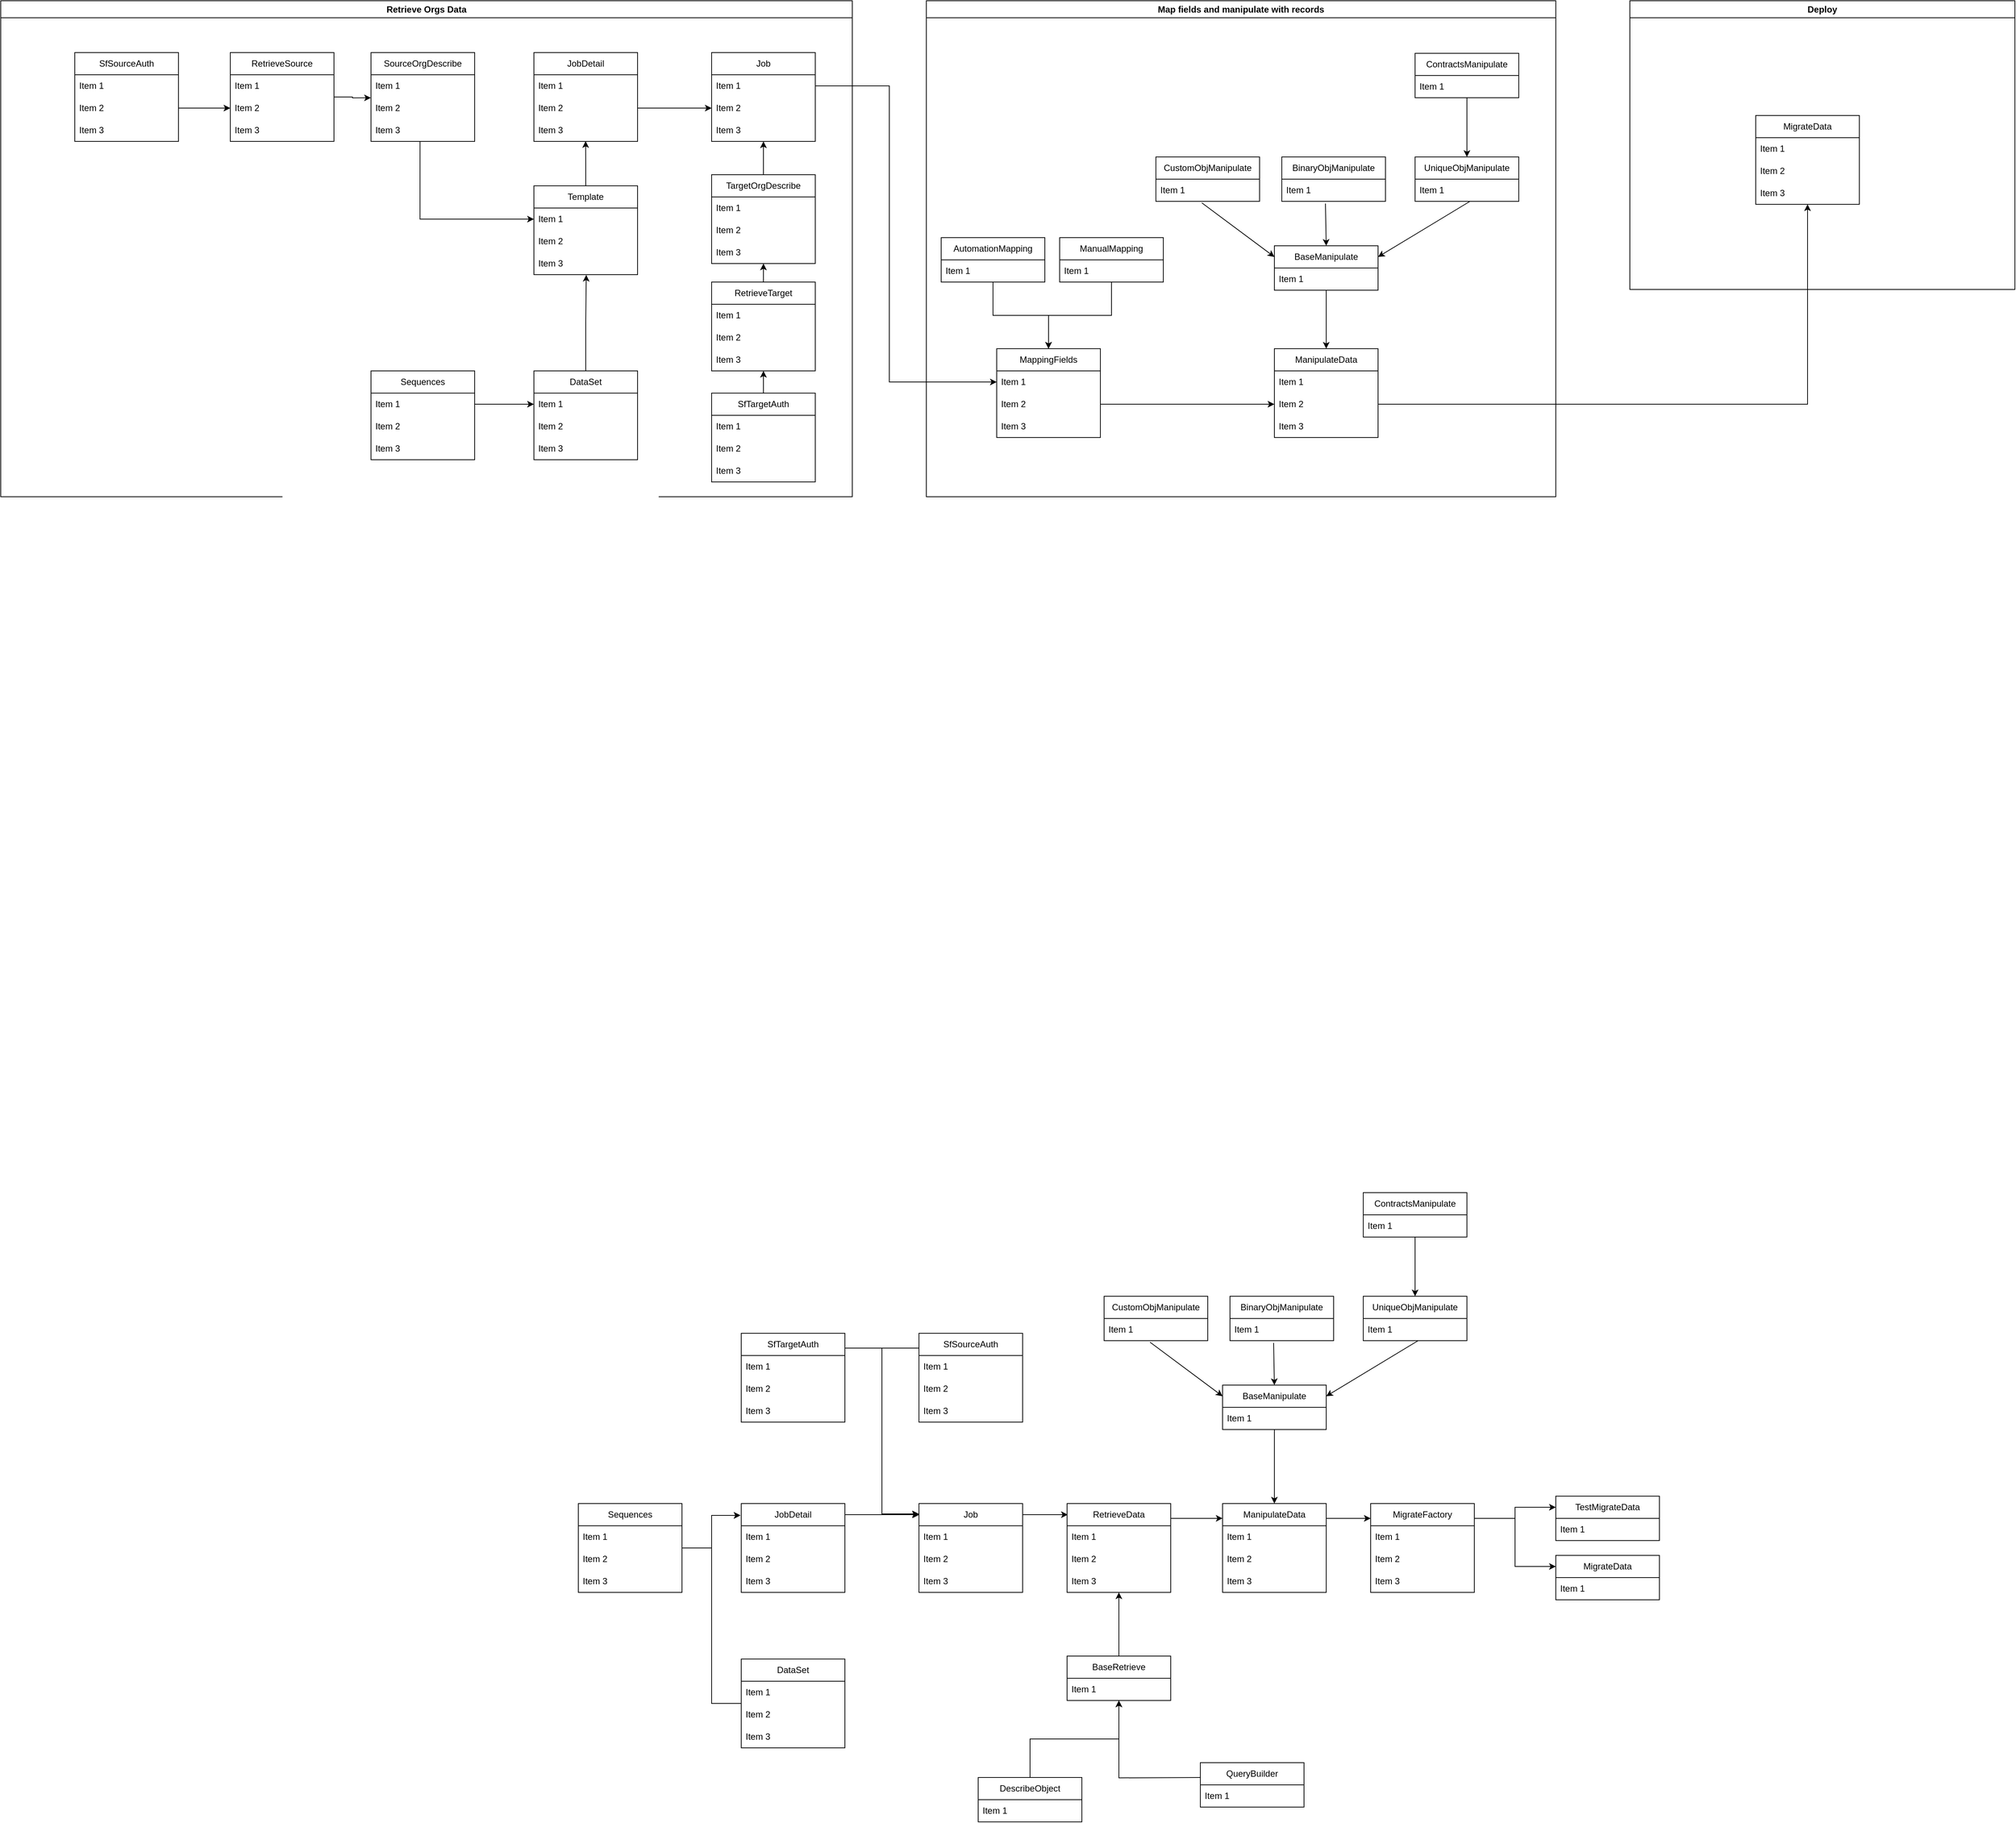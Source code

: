 <mxfile version="20.5.3" type="github">
  <diagram name="Page-1" id="e7e014a7-5840-1c2e-5031-d8a46d1fe8dd">
    <mxGraphModel dx="2842" dy="2561" grid="1" gridSize="10" guides="1" tooltips="1" connect="1" arrows="1" fold="1" page="1" pageScale="1" pageWidth="1169" pageHeight="826" background="none" math="0" shadow="0">
      <root>
        <mxCell id="0" />
        <mxCell id="1" parent="0" />
        <mxCell id="WZBDORDIq1h3-3Xh2q-A-183" style="edgeStyle=orthogonalEdgeStyle;rounded=0;orthogonalLoop=1;jettySize=auto;html=1;entryX=0.007;entryY=0.125;entryDx=0;entryDy=0;entryPerimeter=0;strokeWidth=1;" parent="1" source="WZBDORDIq1h3-3Xh2q-A-158" target="WZBDORDIq1h3-3Xh2q-A-176" edge="1">
          <mxGeometry relative="1" as="geometry">
            <Array as="points">
              <mxPoint x="490" y="1135" />
              <mxPoint x="490" y="1135" />
            </Array>
          </mxGeometry>
        </mxCell>
        <mxCell id="WZBDORDIq1h3-3Xh2q-A-158" value="Job" style="swimlane;fontStyle=0;childLayout=stackLayout;horizontal=1;startSize=30;horizontalStack=0;resizeParent=1;resizeParentMax=0;resizeLast=0;collapsible=1;marginBottom=0;whiteSpace=wrap;html=1;strokeColor=default;" parent="1" vertex="1">
          <mxGeometry x="340" y="1120" width="140" height="120" as="geometry" />
        </mxCell>
        <mxCell id="WZBDORDIq1h3-3Xh2q-A-159" value="Item 1" style="text;strokeColor=none;fillColor=none;align=left;verticalAlign=middle;spacingLeft=4;spacingRight=4;overflow=hidden;points=[[0,0.5],[1,0.5]];portConstraint=eastwest;rotatable=0;whiteSpace=wrap;html=1;" parent="WZBDORDIq1h3-3Xh2q-A-158" vertex="1">
          <mxGeometry y="30" width="140" height="30" as="geometry" />
        </mxCell>
        <mxCell id="WZBDORDIq1h3-3Xh2q-A-160" value="Item 2" style="text;strokeColor=none;fillColor=none;align=left;verticalAlign=middle;spacingLeft=4;spacingRight=4;overflow=hidden;points=[[0,0.5],[1,0.5]];portConstraint=eastwest;rotatable=0;whiteSpace=wrap;html=1;" parent="WZBDORDIq1h3-3Xh2q-A-158" vertex="1">
          <mxGeometry y="60" width="140" height="30" as="geometry" />
        </mxCell>
        <mxCell id="WZBDORDIq1h3-3Xh2q-A-161" value="Item 3" style="text;strokeColor=none;fillColor=none;align=left;verticalAlign=middle;spacingLeft=4;spacingRight=4;overflow=hidden;points=[[0,0.5],[1,0.5]];portConstraint=eastwest;rotatable=0;whiteSpace=wrap;html=1;" parent="WZBDORDIq1h3-3Xh2q-A-158" vertex="1">
          <mxGeometry y="90" width="140" height="30" as="geometry" />
        </mxCell>
        <mxCell id="WZBDORDIq1h3-3Xh2q-A-166" style="edgeStyle=orthogonalEdgeStyle;rounded=0;orthogonalLoop=1;jettySize=auto;html=1;entryX=0.004;entryY=0.125;entryDx=0;entryDy=0;entryPerimeter=0;strokeWidth=1;" parent="1" source="WZBDORDIq1h3-3Xh2q-A-162" target="WZBDORDIq1h3-3Xh2q-A-158" edge="1">
          <mxGeometry relative="1" as="geometry">
            <Array as="points">
              <mxPoint x="280" y="1135" />
              <mxPoint x="280" y="1135" />
            </Array>
          </mxGeometry>
        </mxCell>
        <mxCell id="WZBDORDIq1h3-3Xh2q-A-162" value="JobDetail" style="swimlane;fontStyle=0;childLayout=stackLayout;horizontal=1;startSize=30;horizontalStack=0;resizeParent=1;resizeParentMax=0;resizeLast=0;collapsible=1;marginBottom=0;whiteSpace=wrap;html=1;strokeColor=default;" parent="1" vertex="1">
          <mxGeometry x="100" y="1120" width="140" height="120" as="geometry">
            <mxRectangle x="570" y="-670" width="90" height="30" as="alternateBounds" />
          </mxGeometry>
        </mxCell>
        <mxCell id="WZBDORDIq1h3-3Xh2q-A-163" value="Item 1" style="text;strokeColor=none;fillColor=none;align=left;verticalAlign=middle;spacingLeft=4;spacingRight=4;overflow=hidden;points=[[0,0.5],[1,0.5]];portConstraint=eastwest;rotatable=0;whiteSpace=wrap;html=1;" parent="WZBDORDIq1h3-3Xh2q-A-162" vertex="1">
          <mxGeometry y="30" width="140" height="30" as="geometry" />
        </mxCell>
        <mxCell id="WZBDORDIq1h3-3Xh2q-A-164" value="Item 2" style="text;strokeColor=none;fillColor=none;align=left;verticalAlign=middle;spacingLeft=4;spacingRight=4;overflow=hidden;points=[[0,0.5],[1,0.5]];portConstraint=eastwest;rotatable=0;whiteSpace=wrap;html=1;" parent="WZBDORDIq1h3-3Xh2q-A-162" vertex="1">
          <mxGeometry y="60" width="140" height="30" as="geometry" />
        </mxCell>
        <mxCell id="WZBDORDIq1h3-3Xh2q-A-165" value="Item 3" style="text;strokeColor=none;fillColor=none;align=left;verticalAlign=middle;spacingLeft=4;spacingRight=4;overflow=hidden;points=[[0,0.5],[1,0.5]];portConstraint=eastwest;rotatable=0;whiteSpace=wrap;html=1;" parent="WZBDORDIq1h3-3Xh2q-A-162" vertex="1">
          <mxGeometry y="90" width="140" height="30" as="geometry" />
        </mxCell>
        <mxCell id="WZBDORDIq1h3-3Xh2q-A-180" style="edgeStyle=orthogonalEdgeStyle;rounded=0;orthogonalLoop=1;jettySize=auto;html=1;entryX=0;entryY=0.125;entryDx=0;entryDy=0;entryPerimeter=0;strokeWidth=1;" parent="1" source="WZBDORDIq1h3-3Xh2q-A-168" target="WZBDORDIq1h3-3Xh2q-A-158" edge="1">
          <mxGeometry relative="1" as="geometry">
            <Array as="points">
              <mxPoint x="290" y="910" />
              <mxPoint x="290" y="1135" />
            </Array>
          </mxGeometry>
        </mxCell>
        <mxCell id="WZBDORDIq1h3-3Xh2q-A-168" value="SfTargetAuth" style="swimlane;fontStyle=0;childLayout=stackLayout;horizontal=1;startSize=30;horizontalStack=0;resizeParent=1;resizeParentMax=0;resizeLast=0;collapsible=1;marginBottom=0;whiteSpace=wrap;html=1;strokeColor=default;" parent="1" vertex="1">
          <mxGeometry x="100" y="890" width="140" height="120" as="geometry">
            <mxRectangle x="790" y="-790" width="180" height="30" as="alternateBounds" />
          </mxGeometry>
        </mxCell>
        <mxCell id="WZBDORDIq1h3-3Xh2q-A-169" value="Item 1" style="text;strokeColor=none;fillColor=none;align=left;verticalAlign=middle;spacingLeft=4;spacingRight=4;overflow=hidden;points=[[0,0.5],[1,0.5]];portConstraint=eastwest;rotatable=0;whiteSpace=wrap;html=1;" parent="WZBDORDIq1h3-3Xh2q-A-168" vertex="1">
          <mxGeometry y="30" width="140" height="30" as="geometry" />
        </mxCell>
        <mxCell id="WZBDORDIq1h3-3Xh2q-A-170" value="Item 2" style="text;strokeColor=none;fillColor=none;align=left;verticalAlign=middle;spacingLeft=4;spacingRight=4;overflow=hidden;points=[[0,0.5],[1,0.5]];portConstraint=eastwest;rotatable=0;whiteSpace=wrap;html=1;" parent="WZBDORDIq1h3-3Xh2q-A-168" vertex="1">
          <mxGeometry y="60" width="140" height="30" as="geometry" />
        </mxCell>
        <mxCell id="WZBDORDIq1h3-3Xh2q-A-171" value="Item 3" style="text;strokeColor=none;fillColor=none;align=left;verticalAlign=middle;spacingLeft=4;spacingRight=4;overflow=hidden;points=[[0,0.5],[1,0.5]];portConstraint=eastwest;rotatable=0;whiteSpace=wrap;html=1;" parent="WZBDORDIq1h3-3Xh2q-A-168" vertex="1">
          <mxGeometry y="90" width="140" height="30" as="geometry" />
        </mxCell>
        <mxCell id="WZBDORDIq1h3-3Xh2q-A-172" value="SfSourceAuth" style="swimlane;fontStyle=0;childLayout=stackLayout;horizontal=1;startSize=30;horizontalStack=0;resizeParent=1;resizeParentMax=0;resizeLast=0;collapsible=1;marginBottom=0;whiteSpace=wrap;html=1;strokeColor=default;" parent="1" vertex="1">
          <mxGeometry x="340" y="890" width="140" height="120" as="geometry">
            <mxRectangle x="790" y="-790" width="180" height="30" as="alternateBounds" />
          </mxGeometry>
        </mxCell>
        <mxCell id="WZBDORDIq1h3-3Xh2q-A-173" value="Item 1" style="text;strokeColor=none;fillColor=none;align=left;verticalAlign=middle;spacingLeft=4;spacingRight=4;overflow=hidden;points=[[0,0.5],[1,0.5]];portConstraint=eastwest;rotatable=0;whiteSpace=wrap;html=1;" parent="WZBDORDIq1h3-3Xh2q-A-172" vertex="1">
          <mxGeometry y="30" width="140" height="30" as="geometry" />
        </mxCell>
        <mxCell id="WZBDORDIq1h3-3Xh2q-A-174" value="Item 2" style="text;strokeColor=none;fillColor=none;align=left;verticalAlign=middle;spacingLeft=4;spacingRight=4;overflow=hidden;points=[[0,0.5],[1,0.5]];portConstraint=eastwest;rotatable=0;whiteSpace=wrap;html=1;" parent="WZBDORDIq1h3-3Xh2q-A-172" vertex="1">
          <mxGeometry y="60" width="140" height="30" as="geometry" />
        </mxCell>
        <mxCell id="WZBDORDIq1h3-3Xh2q-A-175" value="Item 3" style="text;strokeColor=none;fillColor=none;align=left;verticalAlign=middle;spacingLeft=4;spacingRight=4;overflow=hidden;points=[[0,0.5],[1,0.5]];portConstraint=eastwest;rotatable=0;whiteSpace=wrap;html=1;" parent="WZBDORDIq1h3-3Xh2q-A-172" vertex="1">
          <mxGeometry y="90" width="140" height="30" as="geometry" />
        </mxCell>
        <mxCell id="WZBDORDIq1h3-3Xh2q-A-188" style="edgeStyle=orthogonalEdgeStyle;rounded=0;orthogonalLoop=1;jettySize=auto;html=1;strokeWidth=1;" parent="1" source="WZBDORDIq1h3-3Xh2q-A-176" edge="1">
          <mxGeometry relative="1" as="geometry">
            <Array as="points">
              <mxPoint x="710" y="1140" />
              <mxPoint x="710" y="1140" />
            </Array>
            <mxPoint x="750" y="1139.941" as="targetPoint" />
          </mxGeometry>
        </mxCell>
        <mxCell id="WZBDORDIq1h3-3Xh2q-A-176" value="RetrieveData" style="swimlane;fontStyle=0;childLayout=stackLayout;horizontal=1;startSize=30;horizontalStack=0;resizeParent=1;resizeParentMax=0;resizeLast=0;collapsible=1;marginBottom=0;whiteSpace=wrap;html=1;strokeColor=default;" parent="1" vertex="1">
          <mxGeometry x="540" y="1120" width="140" height="120" as="geometry" />
        </mxCell>
        <mxCell id="WZBDORDIq1h3-3Xh2q-A-177" value="Item 1" style="text;strokeColor=none;fillColor=none;align=left;verticalAlign=middle;spacingLeft=4;spacingRight=4;overflow=hidden;points=[[0,0.5],[1,0.5]];portConstraint=eastwest;rotatable=0;whiteSpace=wrap;html=1;" parent="WZBDORDIq1h3-3Xh2q-A-176" vertex="1">
          <mxGeometry y="30" width="140" height="30" as="geometry" />
        </mxCell>
        <mxCell id="WZBDORDIq1h3-3Xh2q-A-178" value="Item 2" style="text;strokeColor=none;fillColor=none;align=left;verticalAlign=middle;spacingLeft=4;spacingRight=4;overflow=hidden;points=[[0,0.5],[1,0.5]];portConstraint=eastwest;rotatable=0;whiteSpace=wrap;html=1;" parent="WZBDORDIq1h3-3Xh2q-A-176" vertex="1">
          <mxGeometry y="60" width="140" height="30" as="geometry" />
        </mxCell>
        <mxCell id="WZBDORDIq1h3-3Xh2q-A-179" value="Item 3" style="text;strokeColor=none;fillColor=none;align=left;verticalAlign=middle;spacingLeft=4;spacingRight=4;overflow=hidden;points=[[0,0.5],[1,0.5]];portConstraint=eastwest;rotatable=0;whiteSpace=wrap;html=1;" parent="WZBDORDIq1h3-3Xh2q-A-176" vertex="1">
          <mxGeometry y="90" width="140" height="30" as="geometry" />
        </mxCell>
        <mxCell id="WZBDORDIq1h3-3Xh2q-A-182" style="edgeStyle=orthogonalEdgeStyle;rounded=0;orthogonalLoop=1;jettySize=auto;html=1;exitX=0;exitY=0.5;exitDx=0;exitDy=0;entryX=0;entryY=0.117;entryDx=0;entryDy=0;entryPerimeter=0;strokeWidth=1;" parent="1" source="WZBDORDIq1h3-3Xh2q-A-173" target="WZBDORDIq1h3-3Xh2q-A-158" edge="1">
          <mxGeometry relative="1" as="geometry">
            <Array as="points">
              <mxPoint x="340" y="910" />
              <mxPoint x="290" y="910" />
              <mxPoint x="290" y="1134" />
            </Array>
          </mxGeometry>
        </mxCell>
        <mxCell id="WZBDORDIq1h3-3Xh2q-A-193" style="edgeStyle=orthogonalEdgeStyle;rounded=0;orthogonalLoop=1;jettySize=auto;html=1;strokeWidth=1;" parent="1" source="WZBDORDIq1h3-3Xh2q-A-184" edge="1">
          <mxGeometry relative="1" as="geometry">
            <mxPoint x="950" y="1140" as="targetPoint" />
            <Array as="points">
              <mxPoint x="920" y="1140" />
              <mxPoint x="920" y="1140" />
            </Array>
          </mxGeometry>
        </mxCell>
        <mxCell id="WZBDORDIq1h3-3Xh2q-A-184" value="ManipulateData" style="swimlane;fontStyle=0;childLayout=stackLayout;horizontal=1;startSize=30;horizontalStack=0;resizeParent=1;resizeParentMax=0;resizeLast=0;collapsible=1;marginBottom=0;whiteSpace=wrap;html=1;strokeColor=default;" parent="1" vertex="1">
          <mxGeometry x="750" y="1120" width="140" height="120" as="geometry" />
        </mxCell>
        <mxCell id="WZBDORDIq1h3-3Xh2q-A-185" value="Item 1" style="text;strokeColor=none;fillColor=none;align=left;verticalAlign=middle;spacingLeft=4;spacingRight=4;overflow=hidden;points=[[0,0.5],[1,0.5]];portConstraint=eastwest;rotatable=0;whiteSpace=wrap;html=1;" parent="WZBDORDIq1h3-3Xh2q-A-184" vertex="1">
          <mxGeometry y="30" width="140" height="30" as="geometry" />
        </mxCell>
        <mxCell id="WZBDORDIq1h3-3Xh2q-A-186" value="Item 2" style="text;strokeColor=none;fillColor=none;align=left;verticalAlign=middle;spacingLeft=4;spacingRight=4;overflow=hidden;points=[[0,0.5],[1,0.5]];portConstraint=eastwest;rotatable=0;whiteSpace=wrap;html=1;" parent="WZBDORDIq1h3-3Xh2q-A-184" vertex="1">
          <mxGeometry y="60" width="140" height="30" as="geometry" />
        </mxCell>
        <mxCell id="WZBDORDIq1h3-3Xh2q-A-187" value="Item 3" style="text;strokeColor=none;fillColor=none;align=left;verticalAlign=middle;spacingLeft=4;spacingRight=4;overflow=hidden;points=[[0,0.5],[1,0.5]];portConstraint=eastwest;rotatable=0;whiteSpace=wrap;html=1;" parent="WZBDORDIq1h3-3Xh2q-A-184" vertex="1">
          <mxGeometry y="90" width="140" height="30" as="geometry" />
        </mxCell>
        <mxCell id="WZBDORDIq1h3-3Xh2q-A-205" style="edgeStyle=orthogonalEdgeStyle;rounded=0;orthogonalLoop=1;jettySize=auto;html=1;entryX=-0.007;entryY=0.133;entryDx=0;entryDy=0;entryPerimeter=0;strokeWidth=1;" parent="1" source="WZBDORDIq1h3-3Xh2q-A-194" target="WZBDORDIq1h3-3Xh2q-A-162" edge="1">
          <mxGeometry relative="1" as="geometry">
            <Array as="points">
              <mxPoint x="60" y="1390" />
              <mxPoint x="60" y="1136" />
            </Array>
          </mxGeometry>
        </mxCell>
        <mxCell id="WZBDORDIq1h3-3Xh2q-A-194" value="DataSet" style="swimlane;fontStyle=0;childLayout=stackLayout;horizontal=1;startSize=30;horizontalStack=0;resizeParent=1;resizeParentMax=0;resizeLast=0;collapsible=1;marginBottom=0;whiteSpace=wrap;html=1;strokeColor=default;" parent="1" vertex="1">
          <mxGeometry x="100" y="1330" width="140" height="120" as="geometry">
            <mxRectangle x="570" y="-670" width="90" height="30" as="alternateBounds" />
          </mxGeometry>
        </mxCell>
        <mxCell id="WZBDORDIq1h3-3Xh2q-A-195" value="Item 1" style="text;strokeColor=none;fillColor=none;align=left;verticalAlign=middle;spacingLeft=4;spacingRight=4;overflow=hidden;points=[[0,0.5],[1,0.5]];portConstraint=eastwest;rotatable=0;whiteSpace=wrap;html=1;" parent="WZBDORDIq1h3-3Xh2q-A-194" vertex="1">
          <mxGeometry y="30" width="140" height="30" as="geometry" />
        </mxCell>
        <mxCell id="WZBDORDIq1h3-3Xh2q-A-196" value="Item 2" style="text;strokeColor=none;fillColor=none;align=left;verticalAlign=middle;spacingLeft=4;spacingRight=4;overflow=hidden;points=[[0,0.5],[1,0.5]];portConstraint=eastwest;rotatable=0;whiteSpace=wrap;html=1;" parent="WZBDORDIq1h3-3Xh2q-A-194" vertex="1">
          <mxGeometry y="60" width="140" height="30" as="geometry" />
        </mxCell>
        <mxCell id="WZBDORDIq1h3-3Xh2q-A-197" value="Item 3" style="text;strokeColor=none;fillColor=none;align=left;verticalAlign=middle;spacingLeft=4;spacingRight=4;overflow=hidden;points=[[0,0.5],[1,0.5]];portConstraint=eastwest;rotatable=0;whiteSpace=wrap;html=1;" parent="WZBDORDIq1h3-3Xh2q-A-194" vertex="1">
          <mxGeometry y="90" width="140" height="30" as="geometry" />
        </mxCell>
        <mxCell id="WZBDORDIq1h3-3Xh2q-A-203" style="edgeStyle=orthogonalEdgeStyle;rounded=0;orthogonalLoop=1;jettySize=auto;html=1;entryX=-0.007;entryY=0.133;entryDx=0;entryDy=0;entryPerimeter=0;strokeWidth=1;" parent="1" source="WZBDORDIq1h3-3Xh2q-A-199" target="WZBDORDIq1h3-3Xh2q-A-162" edge="1">
          <mxGeometry relative="1" as="geometry" />
        </mxCell>
        <mxCell id="WZBDORDIq1h3-3Xh2q-A-199" value="Sequences" style="swimlane;fontStyle=0;childLayout=stackLayout;horizontal=1;startSize=30;horizontalStack=0;resizeParent=1;resizeParentMax=0;resizeLast=0;collapsible=1;marginBottom=0;whiteSpace=wrap;html=1;strokeColor=default;" parent="1" vertex="1">
          <mxGeometry x="-120" y="1120" width="140" height="120" as="geometry">
            <mxRectangle x="570" y="-670" width="90" height="30" as="alternateBounds" />
          </mxGeometry>
        </mxCell>
        <mxCell id="WZBDORDIq1h3-3Xh2q-A-200" value="Item 1" style="text;strokeColor=none;fillColor=none;align=left;verticalAlign=middle;spacingLeft=4;spacingRight=4;overflow=hidden;points=[[0,0.5],[1,0.5]];portConstraint=eastwest;rotatable=0;whiteSpace=wrap;html=1;" parent="WZBDORDIq1h3-3Xh2q-A-199" vertex="1">
          <mxGeometry y="30" width="140" height="30" as="geometry" />
        </mxCell>
        <mxCell id="WZBDORDIq1h3-3Xh2q-A-201" value="Item 2" style="text;strokeColor=none;fillColor=none;align=left;verticalAlign=middle;spacingLeft=4;spacingRight=4;overflow=hidden;points=[[0,0.5],[1,0.5]];portConstraint=eastwest;rotatable=0;whiteSpace=wrap;html=1;" parent="WZBDORDIq1h3-3Xh2q-A-199" vertex="1">
          <mxGeometry y="60" width="140" height="30" as="geometry" />
        </mxCell>
        <mxCell id="WZBDORDIq1h3-3Xh2q-A-202" value="Item 3" style="text;strokeColor=none;fillColor=none;align=left;verticalAlign=middle;spacingLeft=4;spacingRight=4;overflow=hidden;points=[[0,0.5],[1,0.5]];portConstraint=eastwest;rotatable=0;whiteSpace=wrap;html=1;" parent="WZBDORDIq1h3-3Xh2q-A-199" vertex="1">
          <mxGeometry y="90" width="140" height="30" as="geometry" />
        </mxCell>
        <mxCell id="WZBDORDIq1h3-3Xh2q-A-206" style="edgeStyle=orthogonalEdgeStyle;rounded=0;orthogonalLoop=1;jettySize=auto;html=1;exitX=1;exitY=0.25;exitDx=0;exitDy=0;entryX=0;entryY=0.25;entryDx=0;entryDy=0;strokeWidth=1;" parent="1" source="WZBDORDIq1h3-3Xh2q-A-207" target="WZBDORDIq1h3-3Xh2q-A-215" edge="1">
          <mxGeometry relative="1" as="geometry">
            <Array as="points">
              <mxPoint x="1090" y="1140" />
              <mxPoint x="1145" y="1140" />
              <mxPoint x="1145" y="1125" />
            </Array>
          </mxGeometry>
        </mxCell>
        <mxCell id="WZBDORDIq1h3-3Xh2q-A-207" value="MigrateFactory" style="swimlane;fontStyle=0;childLayout=stackLayout;horizontal=1;startSize=30;horizontalStack=0;resizeParent=1;resizeParentMax=0;resizeLast=0;collapsible=1;marginBottom=0;whiteSpace=wrap;html=1;strokeColor=default;" parent="1" vertex="1">
          <mxGeometry x="950" y="1120" width="140" height="120" as="geometry" />
        </mxCell>
        <mxCell id="WZBDORDIq1h3-3Xh2q-A-208" value="Item 1" style="text;strokeColor=none;fillColor=none;align=left;verticalAlign=middle;spacingLeft=4;spacingRight=4;overflow=hidden;points=[[0,0.5],[1,0.5]];portConstraint=eastwest;rotatable=0;whiteSpace=wrap;html=1;" parent="WZBDORDIq1h3-3Xh2q-A-207" vertex="1">
          <mxGeometry y="30" width="140" height="30" as="geometry" />
        </mxCell>
        <mxCell id="WZBDORDIq1h3-3Xh2q-A-209" value="Item 2" style="text;strokeColor=none;fillColor=none;align=left;verticalAlign=middle;spacingLeft=4;spacingRight=4;overflow=hidden;points=[[0,0.5],[1,0.5]];portConstraint=eastwest;rotatable=0;whiteSpace=wrap;html=1;" parent="WZBDORDIq1h3-3Xh2q-A-207" vertex="1">
          <mxGeometry y="60" width="140" height="30" as="geometry" />
        </mxCell>
        <mxCell id="WZBDORDIq1h3-3Xh2q-A-210" value="Item 3" style="text;strokeColor=none;fillColor=none;align=left;verticalAlign=middle;spacingLeft=4;spacingRight=4;overflow=hidden;points=[[0,0.5],[1,0.5]];portConstraint=eastwest;rotatable=0;whiteSpace=wrap;html=1;" parent="WZBDORDIq1h3-3Xh2q-A-207" vertex="1">
          <mxGeometry y="90" width="140" height="30" as="geometry" />
        </mxCell>
        <mxCell id="WZBDORDIq1h3-3Xh2q-A-212" value="MigrateData" style="swimlane;fontStyle=0;childLayout=stackLayout;horizontal=1;startSize=30;horizontalStack=0;resizeParent=1;resizeParentMax=0;resizeLast=0;collapsible=1;marginBottom=0;whiteSpace=wrap;html=1;strokeColor=default;" parent="1" vertex="1">
          <mxGeometry x="1200" y="1190" width="140" height="60" as="geometry" />
        </mxCell>
        <mxCell id="WZBDORDIq1h3-3Xh2q-A-213" value="Item 1" style="text;strokeColor=none;fillColor=none;align=left;verticalAlign=middle;spacingLeft=4;spacingRight=4;overflow=hidden;points=[[0,0.5],[1,0.5]];portConstraint=eastwest;rotatable=0;whiteSpace=wrap;html=1;" parent="WZBDORDIq1h3-3Xh2q-A-212" vertex="1">
          <mxGeometry y="30" width="140" height="30" as="geometry" />
        </mxCell>
        <mxCell id="WZBDORDIq1h3-3Xh2q-A-215" value="TestMigrateData" style="swimlane;fontStyle=0;childLayout=stackLayout;horizontal=1;startSize=30;horizontalStack=0;resizeParent=1;resizeParentMax=0;resizeLast=0;collapsible=1;marginBottom=0;whiteSpace=wrap;html=1;strokeColor=default;" parent="1" vertex="1">
          <mxGeometry x="1200" y="1110" width="140" height="60" as="geometry" />
        </mxCell>
        <mxCell id="WZBDORDIq1h3-3Xh2q-A-216" value="Item 1" style="text;strokeColor=none;fillColor=none;align=left;verticalAlign=middle;spacingLeft=4;spacingRight=4;overflow=hidden;points=[[0,0.5],[1,0.5]];portConstraint=eastwest;rotatable=0;whiteSpace=wrap;html=1;" parent="WZBDORDIq1h3-3Xh2q-A-215" vertex="1">
          <mxGeometry y="30" width="140" height="30" as="geometry" />
        </mxCell>
        <mxCell id="WZBDORDIq1h3-3Xh2q-A-219" style="edgeStyle=orthogonalEdgeStyle;rounded=0;orthogonalLoop=1;jettySize=auto;html=1;exitX=1;exitY=0.5;exitDx=0;exitDy=0;entryX=0;entryY=0.25;entryDx=0;entryDy=0;strokeWidth=1;" parent="1" source="WZBDORDIq1h3-3Xh2q-A-208" target="WZBDORDIq1h3-3Xh2q-A-212" edge="1">
          <mxGeometry relative="1" as="geometry">
            <Array as="points">
              <mxPoint x="1090" y="1140" />
              <mxPoint x="1145" y="1140" />
              <mxPoint x="1145" y="1205" />
            </Array>
          </mxGeometry>
        </mxCell>
        <mxCell id="WZBDORDIq1h3-3Xh2q-A-231" style="edgeStyle=orthogonalEdgeStyle;rounded=0;orthogonalLoop=1;jettySize=auto;html=1;exitX=0.5;exitY=0;exitDx=0;exitDy=0;strokeWidth=1;" parent="1" source="WZBDORDIq1h3-3Xh2q-A-220" target="WZBDORDIq1h3-3Xh2q-A-224" edge="1">
          <mxGeometry relative="1" as="geometry" />
        </mxCell>
        <mxCell id="WZBDORDIq1h3-3Xh2q-A-220" value="DescribeObject" style="swimlane;fontStyle=0;childLayout=stackLayout;horizontal=1;startSize=30;horizontalStack=0;resizeParent=1;resizeParentMax=0;resizeLast=0;collapsible=1;marginBottom=0;whiteSpace=wrap;html=1;strokeColor=default;" parent="1" vertex="1">
          <mxGeometry x="420" y="1490" width="140" height="60" as="geometry" />
        </mxCell>
        <mxCell id="WZBDORDIq1h3-3Xh2q-A-221" value="Item 1" style="text;strokeColor=none;fillColor=none;align=left;verticalAlign=middle;spacingLeft=4;spacingRight=4;overflow=hidden;points=[[0,0.5],[1,0.5]];portConstraint=eastwest;rotatable=0;whiteSpace=wrap;html=1;" parent="WZBDORDIq1h3-3Xh2q-A-220" vertex="1">
          <mxGeometry y="30" width="140" height="30" as="geometry" />
        </mxCell>
        <mxCell id="WZBDORDIq1h3-3Xh2q-A-228" style="edgeStyle=orthogonalEdgeStyle;rounded=0;orthogonalLoop=1;jettySize=auto;html=1;entryX=0.5;entryY=1;entryDx=0;entryDy=0;entryPerimeter=0;strokeWidth=1;" parent="1" source="WZBDORDIq1h3-3Xh2q-A-224" target="WZBDORDIq1h3-3Xh2q-A-179" edge="1">
          <mxGeometry relative="1" as="geometry" />
        </mxCell>
        <mxCell id="WZBDORDIq1h3-3Xh2q-A-224" value="BaseRetrieve" style="swimlane;fontStyle=0;childLayout=stackLayout;horizontal=1;startSize=30;horizontalStack=0;resizeParent=1;resizeParentMax=0;resizeLast=0;collapsible=1;marginBottom=0;whiteSpace=wrap;html=1;strokeColor=default;" parent="1" vertex="1">
          <mxGeometry x="540" y="1326" width="140" height="60" as="geometry" />
        </mxCell>
        <mxCell id="WZBDORDIq1h3-3Xh2q-A-225" value="Item 1" style="text;strokeColor=none;fillColor=none;align=left;verticalAlign=middle;spacingLeft=4;spacingRight=4;overflow=hidden;points=[[0,0.5],[1,0.5]];portConstraint=eastwest;rotatable=0;whiteSpace=wrap;html=1;" parent="WZBDORDIq1h3-3Xh2q-A-224" vertex="1">
          <mxGeometry y="30" width="140" height="30" as="geometry" />
        </mxCell>
        <mxCell id="WZBDORDIq1h3-3Xh2q-A-232" style="edgeStyle=orthogonalEdgeStyle;rounded=0;orthogonalLoop=1;jettySize=auto;html=1;strokeWidth=1;" parent="1" target="WZBDORDIq1h3-3Xh2q-A-224" edge="1">
          <mxGeometry relative="1" as="geometry">
            <mxPoint x="720" y="1490" as="sourcePoint" />
          </mxGeometry>
        </mxCell>
        <mxCell id="WZBDORDIq1h3-3Xh2q-A-229" value="QueryBuilder" style="swimlane;fontStyle=0;childLayout=stackLayout;horizontal=1;startSize=30;horizontalStack=0;resizeParent=1;resizeParentMax=0;resizeLast=0;collapsible=1;marginBottom=0;whiteSpace=wrap;html=1;strokeColor=default;" parent="1" vertex="1">
          <mxGeometry x="720" y="1470" width="140" height="60" as="geometry" />
        </mxCell>
        <mxCell id="WZBDORDIq1h3-3Xh2q-A-230" value="Item 1" style="text;strokeColor=none;fillColor=none;align=left;verticalAlign=middle;spacingLeft=4;spacingRight=4;overflow=hidden;points=[[0,0.5],[1,0.5]];portConstraint=eastwest;rotatable=0;whiteSpace=wrap;html=1;" parent="WZBDORDIq1h3-3Xh2q-A-229" vertex="1">
          <mxGeometry y="30" width="140" height="30" as="geometry" />
        </mxCell>
        <mxCell id="WZBDORDIq1h3-3Xh2q-A-233" value="BaseManipulate" style="swimlane;fontStyle=0;childLayout=stackLayout;horizontal=1;startSize=30;horizontalStack=0;resizeParent=1;resizeParentMax=0;resizeLast=0;collapsible=1;marginBottom=0;whiteSpace=wrap;html=1;strokeColor=default;" parent="1" vertex="1">
          <mxGeometry x="750" y="960" width="140" height="60" as="geometry" />
        </mxCell>
        <mxCell id="WZBDORDIq1h3-3Xh2q-A-234" value="Item 1" style="text;strokeColor=none;fillColor=none;align=left;verticalAlign=middle;spacingLeft=4;spacingRight=4;overflow=hidden;points=[[0,0.5],[1,0.5]];portConstraint=eastwest;rotatable=0;whiteSpace=wrap;html=1;" parent="WZBDORDIq1h3-3Xh2q-A-233" vertex="1">
          <mxGeometry y="30" width="140" height="30" as="geometry" />
        </mxCell>
        <mxCell id="WZBDORDIq1h3-3Xh2q-A-238" style="edgeStyle=orthogonalEdgeStyle;rounded=0;orthogonalLoop=1;jettySize=auto;html=1;entryX=0.5;entryY=0;entryDx=0;entryDy=0;strokeWidth=1;exitX=0.5;exitY=1;exitDx=0;exitDy=0;exitPerimeter=0;" parent="1" source="WZBDORDIq1h3-3Xh2q-A-234" target="WZBDORDIq1h3-3Xh2q-A-184" edge="1">
          <mxGeometry relative="1" as="geometry">
            <mxPoint x="760" y="1010" as="sourcePoint" />
          </mxGeometry>
        </mxCell>
        <mxCell id="WZBDORDIq1h3-3Xh2q-A-239" value="CustomObjManipulate" style="swimlane;fontStyle=0;childLayout=stackLayout;horizontal=1;startSize=30;horizontalStack=0;resizeParent=1;resizeParentMax=0;resizeLast=0;collapsible=1;marginBottom=0;whiteSpace=wrap;html=1;strokeColor=default;" parent="1" vertex="1">
          <mxGeometry x="590" y="840" width="140" height="60" as="geometry" />
        </mxCell>
        <mxCell id="WZBDORDIq1h3-3Xh2q-A-240" value="Item 1" style="text;strokeColor=none;fillColor=none;align=left;verticalAlign=middle;spacingLeft=4;spacingRight=4;overflow=hidden;points=[[0,0.5],[1,0.5]];portConstraint=eastwest;rotatable=0;whiteSpace=wrap;html=1;" parent="WZBDORDIq1h3-3Xh2q-A-239" vertex="1">
          <mxGeometry y="30" width="140" height="30" as="geometry" />
        </mxCell>
        <mxCell id="WZBDORDIq1h3-3Xh2q-A-241" value="BinaryObjManipulate" style="swimlane;fontStyle=0;childLayout=stackLayout;horizontal=1;startSize=30;horizontalStack=0;resizeParent=1;resizeParentMax=0;resizeLast=0;collapsible=1;marginBottom=0;whiteSpace=wrap;html=1;strokeColor=default;" parent="1" vertex="1">
          <mxGeometry x="760" y="840" width="140" height="60" as="geometry" />
        </mxCell>
        <mxCell id="WZBDORDIq1h3-3Xh2q-A-242" value="Item 1" style="text;strokeColor=none;fillColor=none;align=left;verticalAlign=middle;spacingLeft=4;spacingRight=4;overflow=hidden;points=[[0,0.5],[1,0.5]];portConstraint=eastwest;rotatable=0;whiteSpace=wrap;html=1;" parent="WZBDORDIq1h3-3Xh2q-A-241" vertex="1">
          <mxGeometry y="30" width="140" height="30" as="geometry" />
        </mxCell>
        <mxCell id="WZBDORDIq1h3-3Xh2q-A-243" value="UniqueObjManipulate" style="swimlane;fontStyle=0;childLayout=stackLayout;horizontal=1;startSize=30;horizontalStack=0;resizeParent=1;resizeParentMax=0;resizeLast=0;collapsible=1;marginBottom=0;whiteSpace=wrap;html=1;strokeColor=default;" parent="1" vertex="1">
          <mxGeometry x="940" y="840" width="140" height="60" as="geometry" />
        </mxCell>
        <mxCell id="WZBDORDIq1h3-3Xh2q-A-244" value="Item 1" style="text;strokeColor=none;fillColor=none;align=left;verticalAlign=middle;spacingLeft=4;spacingRight=4;overflow=hidden;points=[[0,0.5],[1,0.5]];portConstraint=eastwest;rotatable=0;whiteSpace=wrap;html=1;" parent="WZBDORDIq1h3-3Xh2q-A-243" vertex="1">
          <mxGeometry y="30" width="140" height="30" as="geometry" />
        </mxCell>
        <mxCell id="WZBDORDIq1h3-3Xh2q-A-258" value="" style="endArrow=classic;html=1;rounded=0;strokeWidth=1;exitX=0.443;exitY=1.067;exitDx=0;exitDy=0;exitPerimeter=0;entryX=0;entryY=0.25;entryDx=0;entryDy=0;" parent="1" source="WZBDORDIq1h3-3Xh2q-A-240" target="WZBDORDIq1h3-3Xh2q-A-233" edge="1">
          <mxGeometry width="50" height="50" relative="1" as="geometry">
            <mxPoint x="90" y="1140" as="sourcePoint" />
            <mxPoint x="150" y="1005.0" as="targetPoint" />
          </mxGeometry>
        </mxCell>
        <mxCell id="WZBDORDIq1h3-3Xh2q-A-259" value="" style="endArrow=classic;html=1;rounded=0;strokeWidth=1;exitX=0.421;exitY=1.1;exitDx=0;exitDy=0;exitPerimeter=0;entryX=0.5;entryY=0;entryDx=0;entryDy=0;" parent="1" source="WZBDORDIq1h3-3Xh2q-A-242" target="WZBDORDIq1h3-3Xh2q-A-233" edge="1">
          <mxGeometry width="50" height="50" relative="1" as="geometry">
            <mxPoint x="690" y="1110" as="sourcePoint" />
            <mxPoint x="740" y="1060" as="targetPoint" />
          </mxGeometry>
        </mxCell>
        <mxCell id="WZBDORDIq1h3-3Xh2q-A-260" value="" style="endArrow=classic;html=1;rounded=0;strokeWidth=1;exitX=0.529;exitY=1;exitDx=0;exitDy=0;exitPerimeter=0;entryX=1;entryY=0.25;entryDx=0;entryDy=0;" parent="1" source="WZBDORDIq1h3-3Xh2q-A-244" target="WZBDORDIq1h3-3Xh2q-A-233" edge="1">
          <mxGeometry width="50" height="50" relative="1" as="geometry">
            <mxPoint x="690" y="1110" as="sourcePoint" />
            <mxPoint x="740" y="1060" as="targetPoint" />
          </mxGeometry>
        </mxCell>
        <mxCell id="WZBDORDIq1h3-3Xh2q-A-263" style="edgeStyle=orthogonalEdgeStyle;rounded=0;orthogonalLoop=1;jettySize=auto;html=1;entryX=0.5;entryY=0;entryDx=0;entryDy=0;strokeWidth=1;" parent="1" source="WZBDORDIq1h3-3Xh2q-A-261" target="WZBDORDIq1h3-3Xh2q-A-243" edge="1">
          <mxGeometry relative="1" as="geometry" />
        </mxCell>
        <mxCell id="WZBDORDIq1h3-3Xh2q-A-261" value="ContractsManipulate" style="swimlane;fontStyle=0;childLayout=stackLayout;horizontal=1;startSize=30;horizontalStack=0;resizeParent=1;resizeParentMax=0;resizeLast=0;collapsible=1;marginBottom=0;whiteSpace=wrap;html=1;strokeColor=default;" parent="1" vertex="1">
          <mxGeometry x="940" y="700" width="140" height="60" as="geometry" />
        </mxCell>
        <mxCell id="WZBDORDIq1h3-3Xh2q-A-262" value="Item 1" style="text;strokeColor=none;fillColor=none;align=left;verticalAlign=middle;spacingLeft=4;spacingRight=4;overflow=hidden;points=[[0,0.5],[1,0.5]];portConstraint=eastwest;rotatable=0;whiteSpace=wrap;html=1;" parent="WZBDORDIq1h3-3Xh2q-A-261" vertex="1">
          <mxGeometry y="30" width="140" height="30" as="geometry" />
        </mxCell>
        <mxCell id="K4GYKG5aYPYyVozJ4ozv-1" value="SfSourceAuth" style="swimlane;fontStyle=0;childLayout=stackLayout;horizontal=1;startSize=30;horizontalStack=0;resizeParent=1;resizeParentMax=0;resizeLast=0;collapsible=1;marginBottom=0;whiteSpace=wrap;html=1;strokeColor=default;" parent="1" vertex="1">
          <mxGeometry x="-800" y="-840" width="140" height="120" as="geometry">
            <mxRectangle x="790" y="-790" width="180" height="30" as="alternateBounds" />
          </mxGeometry>
        </mxCell>
        <mxCell id="K4GYKG5aYPYyVozJ4ozv-2" value="Item 1" style="text;strokeColor=none;fillColor=none;align=left;verticalAlign=middle;spacingLeft=4;spacingRight=4;overflow=hidden;points=[[0,0.5],[1,0.5]];portConstraint=eastwest;rotatable=0;whiteSpace=wrap;html=1;" parent="K4GYKG5aYPYyVozJ4ozv-1" vertex="1">
          <mxGeometry y="30" width="140" height="30" as="geometry" />
        </mxCell>
        <mxCell id="K4GYKG5aYPYyVozJ4ozv-3" value="Item 2" style="text;strokeColor=none;fillColor=none;align=left;verticalAlign=middle;spacingLeft=4;spacingRight=4;overflow=hidden;points=[[0,0.5],[1,0.5]];portConstraint=eastwest;rotatable=0;whiteSpace=wrap;html=1;" parent="K4GYKG5aYPYyVozJ4ozv-1" vertex="1">
          <mxGeometry y="60" width="140" height="30" as="geometry" />
        </mxCell>
        <mxCell id="K4GYKG5aYPYyVozJ4ozv-4" value="Item 3" style="text;strokeColor=none;fillColor=none;align=left;verticalAlign=middle;spacingLeft=4;spacingRight=4;overflow=hidden;points=[[0,0.5],[1,0.5]];portConstraint=eastwest;rotatable=0;whiteSpace=wrap;html=1;" parent="K4GYKG5aYPYyVozJ4ozv-1" vertex="1">
          <mxGeometry y="90" width="140" height="30" as="geometry" />
        </mxCell>
        <mxCell id="K4GYKG5aYPYyVozJ4ozv-9" value="SourceOrgDescribe" style="swimlane;fontStyle=0;childLayout=stackLayout;horizontal=1;startSize=30;horizontalStack=0;resizeParent=1;resizeParentMax=0;resizeLast=0;collapsible=1;marginBottom=0;whiteSpace=wrap;html=1;strokeColor=default;" parent="1" vertex="1">
          <mxGeometry x="-400" y="-840" width="140" height="120" as="geometry" />
        </mxCell>
        <mxCell id="K4GYKG5aYPYyVozJ4ozv-10" value="Item 1" style="text;strokeColor=none;fillColor=none;align=left;verticalAlign=middle;spacingLeft=4;spacingRight=4;overflow=hidden;points=[[0,0.5],[1,0.5]];portConstraint=eastwest;rotatable=0;whiteSpace=wrap;html=1;" parent="K4GYKG5aYPYyVozJ4ozv-9" vertex="1">
          <mxGeometry y="30" width="140" height="30" as="geometry" />
        </mxCell>
        <mxCell id="K4GYKG5aYPYyVozJ4ozv-11" value="Item 2" style="text;strokeColor=none;fillColor=none;align=left;verticalAlign=middle;spacingLeft=4;spacingRight=4;overflow=hidden;points=[[0,0.5],[1,0.5]];portConstraint=eastwest;rotatable=0;whiteSpace=wrap;html=1;" parent="K4GYKG5aYPYyVozJ4ozv-9" vertex="1">
          <mxGeometry y="60" width="140" height="30" as="geometry" />
        </mxCell>
        <mxCell id="K4GYKG5aYPYyVozJ4ozv-12" value="Item 3" style="text;strokeColor=none;fillColor=none;align=left;verticalAlign=middle;spacingLeft=4;spacingRight=4;overflow=hidden;points=[[0,0.5],[1,0.5]];portConstraint=eastwest;rotatable=0;whiteSpace=wrap;html=1;" parent="K4GYKG5aYPYyVozJ4ozv-9" vertex="1">
          <mxGeometry y="90" width="140" height="30" as="geometry" />
        </mxCell>
        <mxCell id="K4GYKG5aYPYyVozJ4ozv-15" style="edgeStyle=orthogonalEdgeStyle;rounded=0;orthogonalLoop=1;jettySize=auto;html=1;entryX=0;entryY=0.5;entryDx=0;entryDy=0;" parent="1" source="K4GYKG5aYPYyVozJ4ozv-3" target="K4GYKG5aYPYyVozJ4ozv-49" edge="1">
          <mxGeometry relative="1" as="geometry" />
        </mxCell>
        <mxCell id="K4GYKG5aYPYyVozJ4ozv-36" style="edgeStyle=orthogonalEdgeStyle;rounded=0;orthogonalLoop=1;jettySize=auto;html=1;entryX=0.499;entryY=0.988;entryDx=0;entryDy=0;entryPerimeter=0;" parent="1" source="K4GYKG5aYPYyVozJ4ozv-16" target="K4GYKG5aYPYyVozJ4ozv-35" edge="1">
          <mxGeometry relative="1" as="geometry" />
        </mxCell>
        <mxCell id="K4GYKG5aYPYyVozJ4ozv-16" value="Template" style="swimlane;fontStyle=0;childLayout=stackLayout;horizontal=1;startSize=30;horizontalStack=0;resizeParent=1;resizeParentMax=0;resizeLast=0;collapsible=1;marginBottom=0;whiteSpace=wrap;html=1;strokeColor=default;" parent="1" vertex="1">
          <mxGeometry x="-180" y="-660" width="140" height="120" as="geometry" />
        </mxCell>
        <mxCell id="K4GYKG5aYPYyVozJ4ozv-17" value="Item 1" style="text;strokeColor=none;fillColor=none;align=left;verticalAlign=middle;spacingLeft=4;spacingRight=4;overflow=hidden;points=[[0,0.5],[1,0.5]];portConstraint=eastwest;rotatable=0;whiteSpace=wrap;html=1;" parent="K4GYKG5aYPYyVozJ4ozv-16" vertex="1">
          <mxGeometry y="30" width="140" height="30" as="geometry" />
        </mxCell>
        <mxCell id="K4GYKG5aYPYyVozJ4ozv-18" value="Item 2" style="text;strokeColor=none;fillColor=none;align=left;verticalAlign=middle;spacingLeft=4;spacingRight=4;overflow=hidden;points=[[0,0.5],[1,0.5]];portConstraint=eastwest;rotatable=0;whiteSpace=wrap;html=1;" parent="K4GYKG5aYPYyVozJ4ozv-16" vertex="1">
          <mxGeometry y="60" width="140" height="30" as="geometry" />
        </mxCell>
        <mxCell id="K4GYKG5aYPYyVozJ4ozv-19" value="Item 3" style="text;strokeColor=none;fillColor=none;align=left;verticalAlign=middle;spacingLeft=4;spacingRight=4;overflow=hidden;points=[[0,0.5],[1,0.5]];portConstraint=eastwest;rotatable=0;whiteSpace=wrap;html=1;" parent="K4GYKG5aYPYyVozJ4ozv-16" vertex="1">
          <mxGeometry y="90" width="140" height="30" as="geometry" />
        </mxCell>
        <mxCell id="K4GYKG5aYPYyVozJ4ozv-25" style="edgeStyle=orthogonalEdgeStyle;rounded=0;orthogonalLoop=1;jettySize=auto;html=1;entryX=0.505;entryY=1.012;entryDx=0;entryDy=0;entryPerimeter=0;" parent="1" source="K4GYKG5aYPYyVozJ4ozv-21" target="K4GYKG5aYPYyVozJ4ozv-19" edge="1">
          <mxGeometry relative="1" as="geometry" />
        </mxCell>
        <mxCell id="K4GYKG5aYPYyVozJ4ozv-21" value="DataSet" style="swimlane;fontStyle=0;childLayout=stackLayout;horizontal=1;startSize=30;horizontalStack=0;resizeParent=1;resizeParentMax=0;resizeLast=0;collapsible=1;marginBottom=0;whiteSpace=wrap;html=1;strokeColor=default;" parent="1" vertex="1">
          <mxGeometry x="-180" y="-410" width="140" height="120" as="geometry">
            <mxRectangle x="570" y="-670" width="90" height="30" as="alternateBounds" />
          </mxGeometry>
        </mxCell>
        <mxCell id="K4GYKG5aYPYyVozJ4ozv-22" value="Item 1" style="text;strokeColor=none;fillColor=none;align=left;verticalAlign=middle;spacingLeft=4;spacingRight=4;overflow=hidden;points=[[0,0.5],[1,0.5]];portConstraint=eastwest;rotatable=0;whiteSpace=wrap;html=1;" parent="K4GYKG5aYPYyVozJ4ozv-21" vertex="1">
          <mxGeometry y="30" width="140" height="30" as="geometry" />
        </mxCell>
        <mxCell id="K4GYKG5aYPYyVozJ4ozv-23" value="Item 2" style="text;strokeColor=none;fillColor=none;align=left;verticalAlign=middle;spacingLeft=4;spacingRight=4;overflow=hidden;points=[[0,0.5],[1,0.5]];portConstraint=eastwest;rotatable=0;whiteSpace=wrap;html=1;" parent="K4GYKG5aYPYyVozJ4ozv-21" vertex="1">
          <mxGeometry y="60" width="140" height="30" as="geometry" />
        </mxCell>
        <mxCell id="K4GYKG5aYPYyVozJ4ozv-24" value="Item 3" style="text;strokeColor=none;fillColor=none;align=left;verticalAlign=middle;spacingLeft=4;spacingRight=4;overflow=hidden;points=[[0,0.5],[1,0.5]];portConstraint=eastwest;rotatable=0;whiteSpace=wrap;html=1;" parent="K4GYKG5aYPYyVozJ4ozv-21" vertex="1">
          <mxGeometry y="90" width="140" height="30" as="geometry" />
        </mxCell>
        <mxCell id="K4GYKG5aYPYyVozJ4ozv-26" value="Sequences" style="swimlane;fontStyle=0;childLayout=stackLayout;horizontal=1;startSize=30;horizontalStack=0;resizeParent=1;resizeParentMax=0;resizeLast=0;collapsible=1;marginBottom=0;whiteSpace=wrap;html=1;strokeColor=default;" parent="1" vertex="1">
          <mxGeometry x="-400" y="-410" width="140" height="120" as="geometry">
            <mxRectangle x="570" y="-670" width="90" height="30" as="alternateBounds" />
          </mxGeometry>
        </mxCell>
        <mxCell id="K4GYKG5aYPYyVozJ4ozv-27" value="Item 1" style="text;strokeColor=none;fillColor=none;align=left;verticalAlign=middle;spacingLeft=4;spacingRight=4;overflow=hidden;points=[[0,0.5],[1,0.5]];portConstraint=eastwest;rotatable=0;whiteSpace=wrap;html=1;" parent="K4GYKG5aYPYyVozJ4ozv-26" vertex="1">
          <mxGeometry y="30" width="140" height="30" as="geometry" />
        </mxCell>
        <mxCell id="K4GYKG5aYPYyVozJ4ozv-28" value="Item 2" style="text;strokeColor=none;fillColor=none;align=left;verticalAlign=middle;spacingLeft=4;spacingRight=4;overflow=hidden;points=[[0,0.5],[1,0.5]];portConstraint=eastwest;rotatable=0;whiteSpace=wrap;html=1;" parent="K4GYKG5aYPYyVozJ4ozv-26" vertex="1">
          <mxGeometry y="60" width="140" height="30" as="geometry" />
        </mxCell>
        <mxCell id="K4GYKG5aYPYyVozJ4ozv-29" value="Item 3" style="text;strokeColor=none;fillColor=none;align=left;verticalAlign=middle;spacingLeft=4;spacingRight=4;overflow=hidden;points=[[0,0.5],[1,0.5]];portConstraint=eastwest;rotatable=0;whiteSpace=wrap;html=1;" parent="K4GYKG5aYPYyVozJ4ozv-26" vertex="1">
          <mxGeometry y="90" width="140" height="30" as="geometry" />
        </mxCell>
        <mxCell id="K4GYKG5aYPYyVozJ4ozv-31" style="edgeStyle=orthogonalEdgeStyle;rounded=0;orthogonalLoop=1;jettySize=auto;html=1;entryX=0;entryY=0.5;entryDx=0;entryDy=0;" parent="1" source="K4GYKG5aYPYyVozJ4ozv-27" target="K4GYKG5aYPYyVozJ4ozv-22" edge="1">
          <mxGeometry relative="1" as="geometry" />
        </mxCell>
        <mxCell id="K4GYKG5aYPYyVozJ4ozv-32" value="JobDetail" style="swimlane;fontStyle=0;childLayout=stackLayout;horizontal=1;startSize=30;horizontalStack=0;resizeParent=1;resizeParentMax=0;resizeLast=0;collapsible=1;marginBottom=0;whiteSpace=wrap;html=1;strokeColor=default;" parent="1" vertex="1">
          <mxGeometry x="-180" y="-840" width="140" height="120" as="geometry">
            <mxRectangle x="570" y="-670" width="90" height="30" as="alternateBounds" />
          </mxGeometry>
        </mxCell>
        <mxCell id="K4GYKG5aYPYyVozJ4ozv-33" value="Item 1" style="text;strokeColor=none;fillColor=none;align=left;verticalAlign=middle;spacingLeft=4;spacingRight=4;overflow=hidden;points=[[0,0.5],[1,0.5]];portConstraint=eastwest;rotatable=0;whiteSpace=wrap;html=1;" parent="K4GYKG5aYPYyVozJ4ozv-32" vertex="1">
          <mxGeometry y="30" width="140" height="30" as="geometry" />
        </mxCell>
        <mxCell id="K4GYKG5aYPYyVozJ4ozv-34" value="Item 2" style="text;strokeColor=none;fillColor=none;align=left;verticalAlign=middle;spacingLeft=4;spacingRight=4;overflow=hidden;points=[[0,0.5],[1,0.5]];portConstraint=eastwest;rotatable=0;whiteSpace=wrap;html=1;" parent="K4GYKG5aYPYyVozJ4ozv-32" vertex="1">
          <mxGeometry y="60" width="140" height="30" as="geometry" />
        </mxCell>
        <mxCell id="K4GYKG5aYPYyVozJ4ozv-35" value="Item 3" style="text;strokeColor=none;fillColor=none;align=left;verticalAlign=middle;spacingLeft=4;spacingRight=4;overflow=hidden;points=[[0,0.5],[1,0.5]];portConstraint=eastwest;rotatable=0;whiteSpace=wrap;html=1;" parent="K4GYKG5aYPYyVozJ4ozv-32" vertex="1">
          <mxGeometry y="90" width="140" height="30" as="geometry" />
        </mxCell>
        <mxCell id="K4GYKG5aYPYyVozJ4ozv-39" value="Job" style="swimlane;fontStyle=0;childLayout=stackLayout;horizontal=1;startSize=30;horizontalStack=0;resizeParent=1;resizeParentMax=0;resizeLast=0;collapsible=1;marginBottom=0;whiteSpace=wrap;html=1;strokeColor=default;" parent="1" vertex="1">
          <mxGeometry x="60" y="-840" width="140" height="120" as="geometry" />
        </mxCell>
        <mxCell id="K4GYKG5aYPYyVozJ4ozv-40" value="Item 1" style="text;strokeColor=none;fillColor=none;align=left;verticalAlign=middle;spacingLeft=4;spacingRight=4;overflow=hidden;points=[[0,0.5],[1,0.5]];portConstraint=eastwest;rotatable=0;whiteSpace=wrap;html=1;" parent="K4GYKG5aYPYyVozJ4ozv-39" vertex="1">
          <mxGeometry y="30" width="140" height="30" as="geometry" />
        </mxCell>
        <mxCell id="K4GYKG5aYPYyVozJ4ozv-41" value="Item 2" style="text;strokeColor=none;fillColor=none;align=left;verticalAlign=middle;spacingLeft=4;spacingRight=4;overflow=hidden;points=[[0,0.5],[1,0.5]];portConstraint=eastwest;rotatable=0;whiteSpace=wrap;html=1;" parent="K4GYKG5aYPYyVozJ4ozv-39" vertex="1">
          <mxGeometry y="60" width="140" height="30" as="geometry" />
        </mxCell>
        <mxCell id="K4GYKG5aYPYyVozJ4ozv-42" value="Item 3" style="text;strokeColor=none;fillColor=none;align=left;verticalAlign=middle;spacingLeft=4;spacingRight=4;overflow=hidden;points=[[0,0.5],[1,0.5]];portConstraint=eastwest;rotatable=0;whiteSpace=wrap;html=1;" parent="K4GYKG5aYPYyVozJ4ozv-39" vertex="1">
          <mxGeometry y="90" width="140" height="30" as="geometry" />
        </mxCell>
        <mxCell id="K4GYKG5aYPYyVozJ4ozv-51" style="edgeStyle=orthogonalEdgeStyle;rounded=0;orthogonalLoop=1;jettySize=auto;html=1;entryX=-0.001;entryY=0.039;entryDx=0;entryDy=0;entryPerimeter=0;" parent="1" source="K4GYKG5aYPYyVozJ4ozv-47" target="K4GYKG5aYPYyVozJ4ozv-11" edge="1">
          <mxGeometry relative="1" as="geometry">
            <Array as="points">
              <mxPoint x="-425" y="-780" />
              <mxPoint x="-425" y="-779" />
            </Array>
          </mxGeometry>
        </mxCell>
        <mxCell id="K4GYKG5aYPYyVozJ4ozv-47" value="RetrieveSource" style="swimlane;fontStyle=0;childLayout=stackLayout;horizontal=1;startSize=30;horizontalStack=0;resizeParent=1;resizeParentMax=0;resizeLast=0;collapsible=1;marginBottom=0;whiteSpace=wrap;html=1;strokeColor=default;" parent="1" vertex="1">
          <mxGeometry x="-590" y="-840" width="140" height="120" as="geometry">
            <mxRectangle x="790" y="-790" width="180" height="30" as="alternateBounds" />
          </mxGeometry>
        </mxCell>
        <mxCell id="K4GYKG5aYPYyVozJ4ozv-48" value="Item 1" style="text;strokeColor=none;fillColor=none;align=left;verticalAlign=middle;spacingLeft=4;spacingRight=4;overflow=hidden;points=[[0,0.5],[1,0.5]];portConstraint=eastwest;rotatable=0;whiteSpace=wrap;html=1;" parent="K4GYKG5aYPYyVozJ4ozv-47" vertex="1">
          <mxGeometry y="30" width="140" height="30" as="geometry" />
        </mxCell>
        <mxCell id="K4GYKG5aYPYyVozJ4ozv-49" value="Item 2" style="text;strokeColor=none;fillColor=none;align=left;verticalAlign=middle;spacingLeft=4;spacingRight=4;overflow=hidden;points=[[0,0.5],[1,0.5]];portConstraint=eastwest;rotatable=0;whiteSpace=wrap;html=1;" parent="K4GYKG5aYPYyVozJ4ozv-47" vertex="1">
          <mxGeometry y="60" width="140" height="30" as="geometry" />
        </mxCell>
        <mxCell id="K4GYKG5aYPYyVozJ4ozv-50" value="Item 3" style="text;strokeColor=none;fillColor=none;align=left;verticalAlign=middle;spacingLeft=4;spacingRight=4;overflow=hidden;points=[[0,0.5],[1,0.5]];portConstraint=eastwest;rotatable=0;whiteSpace=wrap;html=1;" parent="K4GYKG5aYPYyVozJ4ozv-47" vertex="1">
          <mxGeometry y="90" width="140" height="30" as="geometry" />
        </mxCell>
        <mxCell id="K4GYKG5aYPYyVozJ4ozv-52" style="edgeStyle=orthogonalEdgeStyle;rounded=0;orthogonalLoop=1;jettySize=auto;html=1;entryX=0;entryY=0.5;entryDx=0;entryDy=0;exitX=0.473;exitY=1.006;exitDx=0;exitDy=0;exitPerimeter=0;" parent="1" source="K4GYKG5aYPYyVozJ4ozv-12" target="K4GYKG5aYPYyVozJ4ozv-17" edge="1">
          <mxGeometry relative="1" as="geometry" />
        </mxCell>
        <mxCell id="K4GYKG5aYPYyVozJ4ozv-53" style="edgeStyle=orthogonalEdgeStyle;rounded=0;orthogonalLoop=1;jettySize=auto;html=1;entryX=0;entryY=0.5;entryDx=0;entryDy=0;" parent="1" source="K4GYKG5aYPYyVozJ4ozv-34" target="K4GYKG5aYPYyVozJ4ozv-41" edge="1">
          <mxGeometry relative="1" as="geometry" />
        </mxCell>
        <mxCell id="K4GYKG5aYPYyVozJ4ozv-66" style="edgeStyle=orthogonalEdgeStyle;rounded=0;orthogonalLoop=1;jettySize=auto;html=1;entryX=0;entryY=0.5;entryDx=0;entryDy=0;" parent="1" source="K4GYKG5aYPYyVozJ4ozv-40" target="K4GYKG5aYPYyVozJ4ozv-56" edge="1">
          <mxGeometry relative="1" as="geometry">
            <Array as="points">
              <mxPoint x="300" y="-795" />
              <mxPoint x="300" y="-395" />
            </Array>
          </mxGeometry>
        </mxCell>
        <mxCell id="K4GYKG5aYPYyVozJ4ozv-73" value="ManipulateData" style="swimlane;fontStyle=0;childLayout=stackLayout;horizontal=1;startSize=30;horizontalStack=0;resizeParent=1;resizeParentMax=0;resizeLast=0;collapsible=1;marginBottom=0;whiteSpace=wrap;html=1;strokeColor=default;" parent="1" vertex="1">
          <mxGeometry x="820" y="-440" width="140" height="120" as="geometry" />
        </mxCell>
        <mxCell id="K4GYKG5aYPYyVozJ4ozv-74" value="Item 1" style="text;strokeColor=none;fillColor=none;align=left;verticalAlign=middle;spacingLeft=4;spacingRight=4;overflow=hidden;points=[[0,0.5],[1,0.5]];portConstraint=eastwest;rotatable=0;whiteSpace=wrap;html=1;" parent="K4GYKG5aYPYyVozJ4ozv-73" vertex="1">
          <mxGeometry y="30" width="140" height="30" as="geometry" />
        </mxCell>
        <mxCell id="K4GYKG5aYPYyVozJ4ozv-75" value="Item 2" style="text;strokeColor=none;fillColor=none;align=left;verticalAlign=middle;spacingLeft=4;spacingRight=4;overflow=hidden;points=[[0,0.5],[1,0.5]];portConstraint=eastwest;rotatable=0;whiteSpace=wrap;html=1;" parent="K4GYKG5aYPYyVozJ4ozv-73" vertex="1">
          <mxGeometry y="60" width="140" height="30" as="geometry" />
        </mxCell>
        <mxCell id="K4GYKG5aYPYyVozJ4ozv-76" value="Item 3" style="text;strokeColor=none;fillColor=none;align=left;verticalAlign=middle;spacingLeft=4;spacingRight=4;overflow=hidden;points=[[0,0.5],[1,0.5]];portConstraint=eastwest;rotatable=0;whiteSpace=wrap;html=1;" parent="K4GYKG5aYPYyVozJ4ozv-73" vertex="1">
          <mxGeometry y="90" width="140" height="30" as="geometry" />
        </mxCell>
        <mxCell id="K4GYKG5aYPYyVozJ4ozv-78" value="MigrateData" style="swimlane;fontStyle=0;childLayout=stackLayout;horizontal=1;startSize=30;horizontalStack=0;resizeParent=1;resizeParentMax=0;resizeLast=0;collapsible=1;marginBottom=0;whiteSpace=wrap;html=1;strokeColor=default;" parent="1" vertex="1">
          <mxGeometry x="1470" y="-755" width="140" height="120" as="geometry" />
        </mxCell>
        <mxCell id="K4GYKG5aYPYyVozJ4ozv-79" value="Item 1" style="text;strokeColor=none;fillColor=none;align=left;verticalAlign=middle;spacingLeft=4;spacingRight=4;overflow=hidden;points=[[0,0.5],[1,0.5]];portConstraint=eastwest;rotatable=0;whiteSpace=wrap;html=1;" parent="K4GYKG5aYPYyVozJ4ozv-78" vertex="1">
          <mxGeometry y="30" width="140" height="30" as="geometry" />
        </mxCell>
        <mxCell id="K4GYKG5aYPYyVozJ4ozv-80" value="Item 2" style="text;strokeColor=none;fillColor=none;align=left;verticalAlign=middle;spacingLeft=4;spacingRight=4;overflow=hidden;points=[[0,0.5],[1,0.5]];portConstraint=eastwest;rotatable=0;whiteSpace=wrap;html=1;" parent="K4GYKG5aYPYyVozJ4ozv-78" vertex="1">
          <mxGeometry y="60" width="140" height="30" as="geometry" />
        </mxCell>
        <mxCell id="K4GYKG5aYPYyVozJ4ozv-81" value="Item 3" style="text;strokeColor=none;fillColor=none;align=left;verticalAlign=middle;spacingLeft=4;spacingRight=4;overflow=hidden;points=[[0,0.5],[1,0.5]];portConstraint=eastwest;rotatable=0;whiteSpace=wrap;html=1;" parent="K4GYKG5aYPYyVozJ4ozv-78" vertex="1">
          <mxGeometry y="90" width="140" height="30" as="geometry" />
        </mxCell>
        <mxCell id="K4GYKG5aYPYyVozJ4ozv-102" style="edgeStyle=orthogonalEdgeStyle;rounded=0;orthogonalLoop=1;jettySize=auto;html=1;entryX=0.5;entryY=0;entryDx=0;entryDy=0;" parent="1" source="K4GYKG5aYPYyVozJ4ozv-88" target="K4GYKG5aYPYyVozJ4ozv-73" edge="1">
          <mxGeometry relative="1" as="geometry" />
        </mxCell>
        <mxCell id="K4GYKG5aYPYyVozJ4ozv-88" value="BaseManipulate" style="swimlane;fontStyle=0;childLayout=stackLayout;horizontal=1;startSize=30;horizontalStack=0;resizeParent=1;resizeParentMax=0;resizeLast=0;collapsible=1;marginBottom=0;whiteSpace=wrap;html=1;strokeColor=default;" parent="1" vertex="1">
          <mxGeometry x="820" y="-579" width="140" height="60" as="geometry" />
        </mxCell>
        <mxCell id="K4GYKG5aYPYyVozJ4ozv-89" value="Item 1" style="text;strokeColor=none;fillColor=none;align=left;verticalAlign=middle;spacingLeft=4;spacingRight=4;overflow=hidden;points=[[0,0.5],[1,0.5]];portConstraint=eastwest;rotatable=0;whiteSpace=wrap;html=1;" parent="K4GYKG5aYPYyVozJ4ozv-88" vertex="1">
          <mxGeometry y="30" width="140" height="30" as="geometry" />
        </mxCell>
        <mxCell id="K4GYKG5aYPYyVozJ4ozv-90" value="CustomObjManipulate" style="swimlane;fontStyle=0;childLayout=stackLayout;horizontal=1;startSize=30;horizontalStack=0;resizeParent=1;resizeParentMax=0;resizeLast=0;collapsible=1;marginBottom=0;whiteSpace=wrap;html=1;strokeColor=default;" parent="1" vertex="1">
          <mxGeometry x="660" y="-699" width="140" height="60" as="geometry" />
        </mxCell>
        <mxCell id="K4GYKG5aYPYyVozJ4ozv-91" value="Item 1" style="text;strokeColor=none;fillColor=none;align=left;verticalAlign=middle;spacingLeft=4;spacingRight=4;overflow=hidden;points=[[0,0.5],[1,0.5]];portConstraint=eastwest;rotatable=0;whiteSpace=wrap;html=1;" parent="K4GYKG5aYPYyVozJ4ozv-90" vertex="1">
          <mxGeometry y="30" width="140" height="30" as="geometry" />
        </mxCell>
        <mxCell id="K4GYKG5aYPYyVozJ4ozv-92" value="BinaryObjManipulate" style="swimlane;fontStyle=0;childLayout=stackLayout;horizontal=1;startSize=30;horizontalStack=0;resizeParent=1;resizeParentMax=0;resizeLast=0;collapsible=1;marginBottom=0;whiteSpace=wrap;html=1;strokeColor=default;" parent="1" vertex="1">
          <mxGeometry x="830" y="-699" width="140" height="60" as="geometry" />
        </mxCell>
        <mxCell id="K4GYKG5aYPYyVozJ4ozv-93" value="Item 1" style="text;strokeColor=none;fillColor=none;align=left;verticalAlign=middle;spacingLeft=4;spacingRight=4;overflow=hidden;points=[[0,0.5],[1,0.5]];portConstraint=eastwest;rotatable=0;whiteSpace=wrap;html=1;" parent="K4GYKG5aYPYyVozJ4ozv-92" vertex="1">
          <mxGeometry y="30" width="140" height="30" as="geometry" />
        </mxCell>
        <mxCell id="K4GYKG5aYPYyVozJ4ozv-94" value="UniqueObjManipulate" style="swimlane;fontStyle=0;childLayout=stackLayout;horizontal=1;startSize=30;horizontalStack=0;resizeParent=1;resizeParentMax=0;resizeLast=0;collapsible=1;marginBottom=0;whiteSpace=wrap;html=1;strokeColor=default;" parent="1" vertex="1">
          <mxGeometry x="1010" y="-699" width="140" height="60" as="geometry" />
        </mxCell>
        <mxCell id="K4GYKG5aYPYyVozJ4ozv-95" value="Item 1" style="text;strokeColor=none;fillColor=none;align=left;verticalAlign=middle;spacingLeft=4;spacingRight=4;overflow=hidden;points=[[0,0.5],[1,0.5]];portConstraint=eastwest;rotatable=0;whiteSpace=wrap;html=1;" parent="K4GYKG5aYPYyVozJ4ozv-94" vertex="1">
          <mxGeometry y="30" width="140" height="30" as="geometry" />
        </mxCell>
        <mxCell id="K4GYKG5aYPYyVozJ4ozv-96" value="" style="endArrow=classic;html=1;rounded=0;strokeWidth=1;exitX=0.443;exitY=1.067;exitDx=0;exitDy=0;exitPerimeter=0;entryX=0;entryY=0.25;entryDx=0;entryDy=0;" parent="1" source="K4GYKG5aYPYyVozJ4ozv-91" target="K4GYKG5aYPYyVozJ4ozv-88" edge="1">
          <mxGeometry width="50" height="50" relative="1" as="geometry">
            <mxPoint x="160" y="-399" as="sourcePoint" />
            <mxPoint x="220" y="-534.0" as="targetPoint" />
          </mxGeometry>
        </mxCell>
        <mxCell id="K4GYKG5aYPYyVozJ4ozv-97" value="" style="endArrow=classic;html=1;rounded=0;strokeWidth=1;exitX=0.421;exitY=1.1;exitDx=0;exitDy=0;exitPerimeter=0;entryX=0.5;entryY=0;entryDx=0;entryDy=0;" parent="1" source="K4GYKG5aYPYyVozJ4ozv-93" target="K4GYKG5aYPYyVozJ4ozv-88" edge="1">
          <mxGeometry width="50" height="50" relative="1" as="geometry">
            <mxPoint x="760" y="-429" as="sourcePoint" />
            <mxPoint x="810" y="-479" as="targetPoint" />
          </mxGeometry>
        </mxCell>
        <mxCell id="K4GYKG5aYPYyVozJ4ozv-98" value="" style="endArrow=classic;html=1;rounded=0;strokeWidth=1;exitX=0.529;exitY=1;exitDx=0;exitDy=0;exitPerimeter=0;entryX=1;entryY=0.25;entryDx=0;entryDy=0;" parent="1" source="K4GYKG5aYPYyVozJ4ozv-95" target="K4GYKG5aYPYyVozJ4ozv-88" edge="1">
          <mxGeometry width="50" height="50" relative="1" as="geometry">
            <mxPoint x="760" y="-429" as="sourcePoint" />
            <mxPoint x="810" y="-479" as="targetPoint" />
          </mxGeometry>
        </mxCell>
        <mxCell id="K4GYKG5aYPYyVozJ4ozv-99" style="edgeStyle=orthogonalEdgeStyle;rounded=0;orthogonalLoop=1;jettySize=auto;html=1;entryX=0.5;entryY=0;entryDx=0;entryDy=0;strokeWidth=1;" parent="1" source="K4GYKG5aYPYyVozJ4ozv-100" target="K4GYKG5aYPYyVozJ4ozv-94" edge="1">
          <mxGeometry relative="1" as="geometry" />
        </mxCell>
        <mxCell id="K4GYKG5aYPYyVozJ4ozv-100" value="ContractsManipulate" style="swimlane;fontStyle=0;childLayout=stackLayout;horizontal=1;startSize=30;horizontalStack=0;resizeParent=1;resizeParentMax=0;resizeLast=0;collapsible=1;marginBottom=0;whiteSpace=wrap;html=1;strokeColor=default;" parent="1" vertex="1">
          <mxGeometry x="1010" y="-839" width="140" height="60" as="geometry" />
        </mxCell>
        <mxCell id="K4GYKG5aYPYyVozJ4ozv-101" value="Item 1" style="text;strokeColor=none;fillColor=none;align=left;verticalAlign=middle;spacingLeft=4;spacingRight=4;overflow=hidden;points=[[0,0.5],[1,0.5]];portConstraint=eastwest;rotatable=0;whiteSpace=wrap;html=1;" parent="K4GYKG5aYPYyVozJ4ozv-100" vertex="1">
          <mxGeometry y="30" width="140" height="30" as="geometry" />
        </mxCell>
        <mxCell id="K4GYKG5aYPYyVozJ4ozv-103" value="Retrieve Orgs Data" style="swimlane;whiteSpace=wrap;html=1;" parent="1" vertex="1">
          <mxGeometry x="-900" y="-910" width="1150" height="670" as="geometry" />
        </mxCell>
        <mxCell id="K4GYKG5aYPYyVozJ4ozv-122" style="edgeStyle=orthogonalEdgeStyle;rounded=0;orthogonalLoop=1;jettySize=auto;html=1;entryX=0.5;entryY=1;entryDx=0;entryDy=0;entryPerimeter=0;" parent="K4GYKG5aYPYyVozJ4ozv-103" source="K4GYKG5aYPYyVozJ4ozv-107" target="K4GYKG5aYPYyVozJ4ozv-120" edge="1">
          <mxGeometry relative="1" as="geometry" />
        </mxCell>
        <mxCell id="K4GYKG5aYPYyVozJ4ozv-107" value="SfTargetAuth" style="swimlane;fontStyle=0;childLayout=stackLayout;horizontal=1;startSize=30;horizontalStack=0;resizeParent=1;resizeParentMax=0;resizeLast=0;collapsible=1;marginBottom=0;whiteSpace=wrap;html=1;strokeColor=default;" parent="K4GYKG5aYPYyVozJ4ozv-103" vertex="1">
          <mxGeometry x="960" y="530" width="140" height="120" as="geometry">
            <mxRectangle x="790" y="-790" width="180" height="30" as="alternateBounds" />
          </mxGeometry>
        </mxCell>
        <mxCell id="K4GYKG5aYPYyVozJ4ozv-108" value="Item 1" style="text;strokeColor=none;fillColor=none;align=left;verticalAlign=middle;spacingLeft=4;spacingRight=4;overflow=hidden;points=[[0,0.5],[1,0.5]];portConstraint=eastwest;rotatable=0;whiteSpace=wrap;html=1;" parent="K4GYKG5aYPYyVozJ4ozv-107" vertex="1">
          <mxGeometry y="30" width="140" height="30" as="geometry" />
        </mxCell>
        <mxCell id="K4GYKG5aYPYyVozJ4ozv-109" value="Item 2" style="text;strokeColor=none;fillColor=none;align=left;verticalAlign=middle;spacingLeft=4;spacingRight=4;overflow=hidden;points=[[0,0.5],[1,0.5]];portConstraint=eastwest;rotatable=0;whiteSpace=wrap;html=1;" parent="K4GYKG5aYPYyVozJ4ozv-107" vertex="1">
          <mxGeometry y="60" width="140" height="30" as="geometry" />
        </mxCell>
        <mxCell id="K4GYKG5aYPYyVozJ4ozv-110" value="Item 3" style="text;strokeColor=none;fillColor=none;align=left;verticalAlign=middle;spacingLeft=4;spacingRight=4;overflow=hidden;points=[[0,0.5],[1,0.5]];portConstraint=eastwest;rotatable=0;whiteSpace=wrap;html=1;" parent="K4GYKG5aYPYyVozJ4ozv-107" vertex="1">
          <mxGeometry y="90" width="140" height="30" as="geometry" />
        </mxCell>
        <mxCell id="K4GYKG5aYPYyVozJ4ozv-111" value="TargetOrgDescribe" style="swimlane;fontStyle=0;childLayout=stackLayout;horizontal=1;startSize=30;horizontalStack=0;resizeParent=1;resizeParentMax=0;resizeLast=0;collapsible=1;marginBottom=0;whiteSpace=wrap;html=1;strokeColor=default;" parent="K4GYKG5aYPYyVozJ4ozv-103" vertex="1">
          <mxGeometry x="960" y="235" width="140" height="120" as="geometry" />
        </mxCell>
        <mxCell id="K4GYKG5aYPYyVozJ4ozv-112" value="Item 1" style="text;strokeColor=none;fillColor=none;align=left;verticalAlign=middle;spacingLeft=4;spacingRight=4;overflow=hidden;points=[[0,0.5],[1,0.5]];portConstraint=eastwest;rotatable=0;whiteSpace=wrap;html=1;" parent="K4GYKG5aYPYyVozJ4ozv-111" vertex="1">
          <mxGeometry y="30" width="140" height="30" as="geometry" />
        </mxCell>
        <mxCell id="K4GYKG5aYPYyVozJ4ozv-113" value="Item 2" style="text;strokeColor=none;fillColor=none;align=left;verticalAlign=middle;spacingLeft=4;spacingRight=4;overflow=hidden;points=[[0,0.5],[1,0.5]];portConstraint=eastwest;rotatable=0;whiteSpace=wrap;html=1;" parent="K4GYKG5aYPYyVozJ4ozv-111" vertex="1">
          <mxGeometry y="60" width="140" height="30" as="geometry" />
        </mxCell>
        <mxCell id="K4GYKG5aYPYyVozJ4ozv-114" value="Item 3" style="text;strokeColor=none;fillColor=none;align=left;verticalAlign=middle;spacingLeft=4;spacingRight=4;overflow=hidden;points=[[0,0.5],[1,0.5]];portConstraint=eastwest;rotatable=0;whiteSpace=wrap;html=1;" parent="K4GYKG5aYPYyVozJ4ozv-111" vertex="1">
          <mxGeometry y="90" width="140" height="30" as="geometry" />
        </mxCell>
        <mxCell id="K4GYKG5aYPYyVozJ4ozv-121" style="edgeStyle=orthogonalEdgeStyle;rounded=0;orthogonalLoop=1;jettySize=auto;html=1;entryX=0.5;entryY=1;entryDx=0;entryDy=0;" parent="K4GYKG5aYPYyVozJ4ozv-103" source="K4GYKG5aYPYyVozJ4ozv-117" target="K4GYKG5aYPYyVozJ4ozv-111" edge="1">
          <mxGeometry relative="1" as="geometry" />
        </mxCell>
        <mxCell id="K4GYKG5aYPYyVozJ4ozv-117" value="RetrieveTarget" style="swimlane;fontStyle=0;childLayout=stackLayout;horizontal=1;startSize=30;horizontalStack=0;resizeParent=1;resizeParentMax=0;resizeLast=0;collapsible=1;marginBottom=0;whiteSpace=wrap;html=1;strokeColor=default;" parent="K4GYKG5aYPYyVozJ4ozv-103" vertex="1">
          <mxGeometry x="960" y="380" width="140" height="120" as="geometry">
            <mxRectangle x="790" y="-790" width="180" height="30" as="alternateBounds" />
          </mxGeometry>
        </mxCell>
        <mxCell id="K4GYKG5aYPYyVozJ4ozv-118" value="Item 1" style="text;strokeColor=none;fillColor=none;align=left;verticalAlign=middle;spacingLeft=4;spacingRight=4;overflow=hidden;points=[[0,0.5],[1,0.5]];portConstraint=eastwest;rotatable=0;whiteSpace=wrap;html=1;" parent="K4GYKG5aYPYyVozJ4ozv-117" vertex="1">
          <mxGeometry y="30" width="140" height="30" as="geometry" />
        </mxCell>
        <mxCell id="K4GYKG5aYPYyVozJ4ozv-119" value="Item 2" style="text;strokeColor=none;fillColor=none;align=left;verticalAlign=middle;spacingLeft=4;spacingRight=4;overflow=hidden;points=[[0,0.5],[1,0.5]];portConstraint=eastwest;rotatable=0;whiteSpace=wrap;html=1;" parent="K4GYKG5aYPYyVozJ4ozv-117" vertex="1">
          <mxGeometry y="60" width="140" height="30" as="geometry" />
        </mxCell>
        <mxCell id="K4GYKG5aYPYyVozJ4ozv-120" value="Item 3" style="text;strokeColor=none;fillColor=none;align=left;verticalAlign=middle;spacingLeft=4;spacingRight=4;overflow=hidden;points=[[0,0.5],[1,0.5]];portConstraint=eastwest;rotatable=0;whiteSpace=wrap;html=1;" parent="K4GYKG5aYPYyVozJ4ozv-117" vertex="1">
          <mxGeometry y="90" width="140" height="30" as="geometry" />
        </mxCell>
        <mxCell id="K4GYKG5aYPYyVozJ4ozv-104" value="Map fields and manipulate with records" style="swimlane;whiteSpace=wrap;html=1;" parent="1" vertex="1">
          <mxGeometry x="350" y="-910" width="850" height="670" as="geometry" />
        </mxCell>
        <mxCell id="K4GYKG5aYPYyVozJ4ozv-55" value="MappingFields" style="swimlane;fontStyle=0;childLayout=stackLayout;horizontal=1;startSize=30;horizontalStack=0;resizeParent=1;resizeParentMax=0;resizeLast=0;collapsible=1;marginBottom=0;whiteSpace=wrap;html=1;strokeColor=default;" parent="K4GYKG5aYPYyVozJ4ozv-104" vertex="1">
          <mxGeometry x="95" y="470" width="140" height="120" as="geometry" />
        </mxCell>
        <mxCell id="K4GYKG5aYPYyVozJ4ozv-56" value="Item 1" style="text;strokeColor=none;fillColor=none;align=left;verticalAlign=middle;spacingLeft=4;spacingRight=4;overflow=hidden;points=[[0,0.5],[1,0.5]];portConstraint=eastwest;rotatable=0;whiteSpace=wrap;html=1;" parent="K4GYKG5aYPYyVozJ4ozv-55" vertex="1">
          <mxGeometry y="30" width="140" height="30" as="geometry" />
        </mxCell>
        <mxCell id="K4GYKG5aYPYyVozJ4ozv-57" value="Item 2" style="text;strokeColor=none;fillColor=none;align=left;verticalAlign=middle;spacingLeft=4;spacingRight=4;overflow=hidden;points=[[0,0.5],[1,0.5]];portConstraint=eastwest;rotatable=0;whiteSpace=wrap;html=1;" parent="K4GYKG5aYPYyVozJ4ozv-55" vertex="1">
          <mxGeometry y="60" width="140" height="30" as="geometry" />
        </mxCell>
        <mxCell id="K4GYKG5aYPYyVozJ4ozv-58" value="Item 3" style="text;strokeColor=none;fillColor=none;align=left;verticalAlign=middle;spacingLeft=4;spacingRight=4;overflow=hidden;points=[[0,0.5],[1,0.5]];portConstraint=eastwest;rotatable=0;whiteSpace=wrap;html=1;" parent="K4GYKG5aYPYyVozJ4ozv-55" vertex="1">
          <mxGeometry y="90" width="140" height="30" as="geometry" />
        </mxCell>
        <mxCell id="K4GYKG5aYPYyVozJ4ozv-128" style="edgeStyle=orthogonalEdgeStyle;rounded=0;orthogonalLoop=1;jettySize=auto;html=1;entryX=0.5;entryY=0;entryDx=0;entryDy=0;" parent="K4GYKG5aYPYyVozJ4ozv-104" source="K4GYKG5aYPYyVozJ4ozv-124" target="K4GYKG5aYPYyVozJ4ozv-55" edge="1">
          <mxGeometry relative="1" as="geometry" />
        </mxCell>
        <mxCell id="K4GYKG5aYPYyVozJ4ozv-124" value="AutomationMapping" style="swimlane;fontStyle=0;childLayout=stackLayout;horizontal=1;startSize=30;horizontalStack=0;resizeParent=1;resizeParentMax=0;resizeLast=0;collapsible=1;marginBottom=0;whiteSpace=wrap;html=1;strokeColor=default;" parent="K4GYKG5aYPYyVozJ4ozv-104" vertex="1">
          <mxGeometry x="20" y="320" width="140" height="60" as="geometry" />
        </mxCell>
        <mxCell id="K4GYKG5aYPYyVozJ4ozv-125" value="Item 1" style="text;strokeColor=none;fillColor=none;align=left;verticalAlign=middle;spacingLeft=4;spacingRight=4;overflow=hidden;points=[[0,0.5],[1,0.5]];portConstraint=eastwest;rotatable=0;whiteSpace=wrap;html=1;" parent="K4GYKG5aYPYyVozJ4ozv-124" vertex="1">
          <mxGeometry y="30" width="140" height="30" as="geometry" />
        </mxCell>
        <mxCell id="K4GYKG5aYPYyVozJ4ozv-129" style="edgeStyle=orthogonalEdgeStyle;rounded=0;orthogonalLoop=1;jettySize=auto;html=1;entryX=0.5;entryY=0;entryDx=0;entryDy=0;" parent="K4GYKG5aYPYyVozJ4ozv-104" source="K4GYKG5aYPYyVozJ4ozv-126" target="K4GYKG5aYPYyVozJ4ozv-55" edge="1">
          <mxGeometry relative="1" as="geometry" />
        </mxCell>
        <mxCell id="K4GYKG5aYPYyVozJ4ozv-126" value="ManualMapping" style="swimlane;fontStyle=0;childLayout=stackLayout;horizontal=1;startSize=30;horizontalStack=0;resizeParent=1;resizeParentMax=0;resizeLast=0;collapsible=1;marginBottom=0;whiteSpace=wrap;html=1;strokeColor=default;" parent="K4GYKG5aYPYyVozJ4ozv-104" vertex="1">
          <mxGeometry x="180" y="320" width="140" height="60" as="geometry" />
        </mxCell>
        <mxCell id="K4GYKG5aYPYyVozJ4ozv-127" value="Item 1" style="text;strokeColor=none;fillColor=none;align=left;verticalAlign=middle;spacingLeft=4;spacingRight=4;overflow=hidden;points=[[0,0.5],[1,0.5]];portConstraint=eastwest;rotatable=0;whiteSpace=wrap;html=1;" parent="K4GYKG5aYPYyVozJ4ozv-126" vertex="1">
          <mxGeometry y="30" width="140" height="30" as="geometry" />
        </mxCell>
        <mxCell id="K4GYKG5aYPYyVozJ4ozv-105" value="Deploy" style="swimlane;whiteSpace=wrap;html=1;" parent="1" vertex="1">
          <mxGeometry x="1300" y="-910" width="520" height="390" as="geometry" />
        </mxCell>
        <mxCell id="K4GYKG5aYPYyVozJ4ozv-106" style="edgeStyle=orthogonalEdgeStyle;rounded=0;orthogonalLoop=1;jettySize=auto;html=1;" parent="1" source="K4GYKG5aYPYyVozJ4ozv-75" target="K4GYKG5aYPYyVozJ4ozv-78" edge="1">
          <mxGeometry relative="1" as="geometry" />
        </mxCell>
        <mxCell id="K4GYKG5aYPYyVozJ4ozv-116" style="edgeStyle=orthogonalEdgeStyle;rounded=0;orthogonalLoop=1;jettySize=auto;html=1;entryX=0.5;entryY=1;entryDx=0;entryDy=0;entryPerimeter=0;" parent="1" source="K4GYKG5aYPYyVozJ4ozv-111" target="K4GYKG5aYPYyVozJ4ozv-42" edge="1">
          <mxGeometry relative="1" as="geometry" />
        </mxCell>
        <mxCell id="K4GYKG5aYPYyVozJ4ozv-123" style="edgeStyle=orthogonalEdgeStyle;rounded=0;orthogonalLoop=1;jettySize=auto;html=1;entryX=0;entryY=0.5;entryDx=0;entryDy=0;" parent="1" source="K4GYKG5aYPYyVozJ4ozv-57" target="K4GYKG5aYPYyVozJ4ozv-75" edge="1">
          <mxGeometry relative="1" as="geometry" />
        </mxCell>
      </root>
    </mxGraphModel>
  </diagram>
</mxfile>
